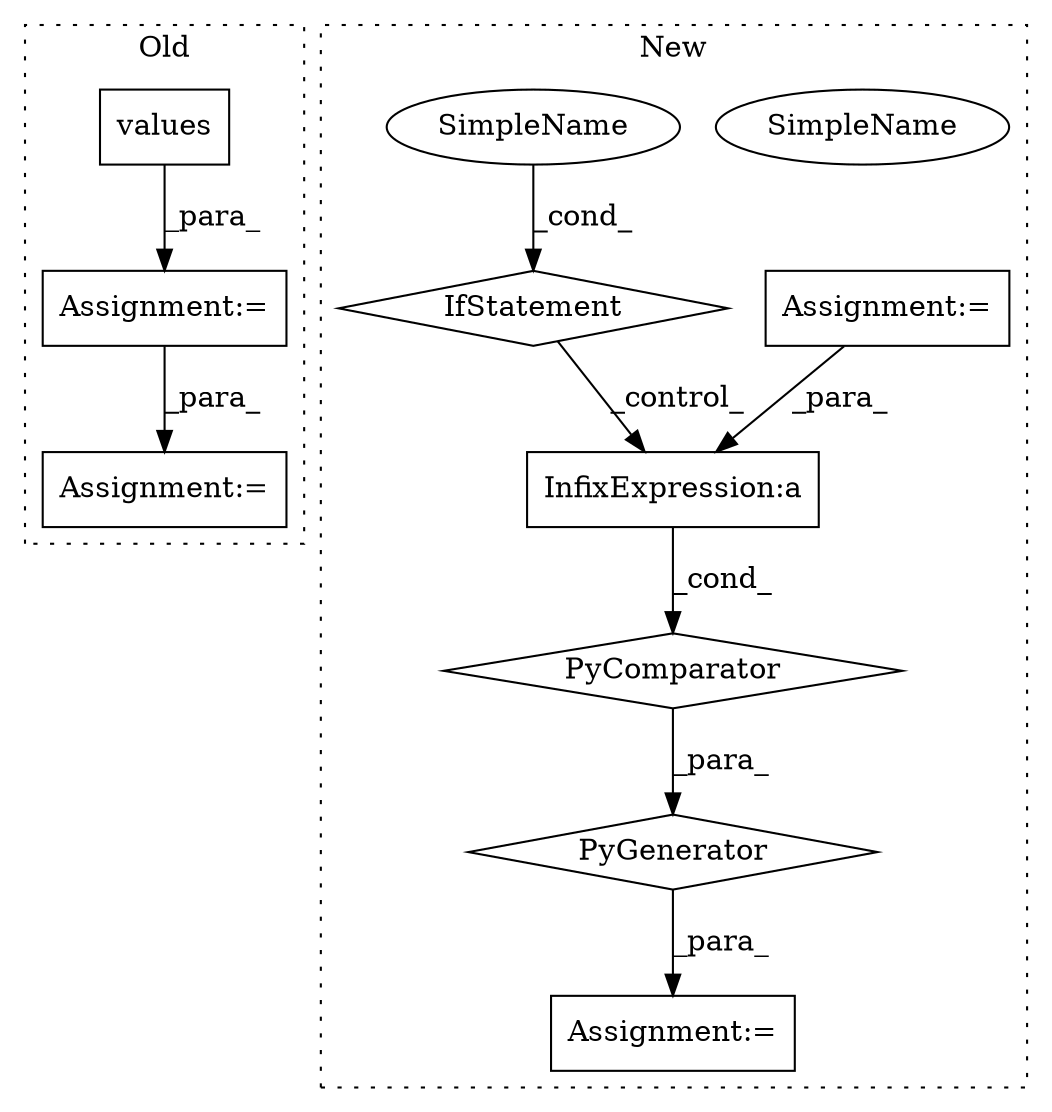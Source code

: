 digraph G {
subgraph cluster0 {
1 [label="values" a="32" s="3311" l="8" shape="box"];
5 [label="Assignment:=" a="7" s="3298" l="1" shape="box"];
7 [label="Assignment:=" a="7" s="3367" l="1" shape="box"];
label = "Old";
style="dotted";
}
subgraph cluster1 {
2 [label="PyGenerator" a="107" s="4307" l="178" shape="diamond"];
3 [label="PyComparator" a="113" s="4422" l="57" shape="diamond"];
4 [label="Assignment:=" a="7" s="4422" l="57" shape="box"];
6 [label="Assignment:=" a="7" s="4293" l="1" shape="box"];
8 [label="InfixExpression:a" a="27" s="4329" l="3" shape="box"];
9 [label="IfStatement" a="25" s="4422" l="57" shape="diamond"];
10 [label="SimpleName" a="42" s="4474" l="5" shape="ellipse"];
11 [label="SimpleName" a="42" s="4474" l="5" shape="ellipse"];
label = "New";
style="dotted";
}
1 -> 5 [label="_para_"];
2 -> 6 [label="_para_"];
3 -> 2 [label="_para_"];
4 -> 8 [label="_para_"];
5 -> 7 [label="_para_"];
8 -> 3 [label="_cond_"];
9 -> 8 [label="_control_"];
11 -> 9 [label="_cond_"];
}